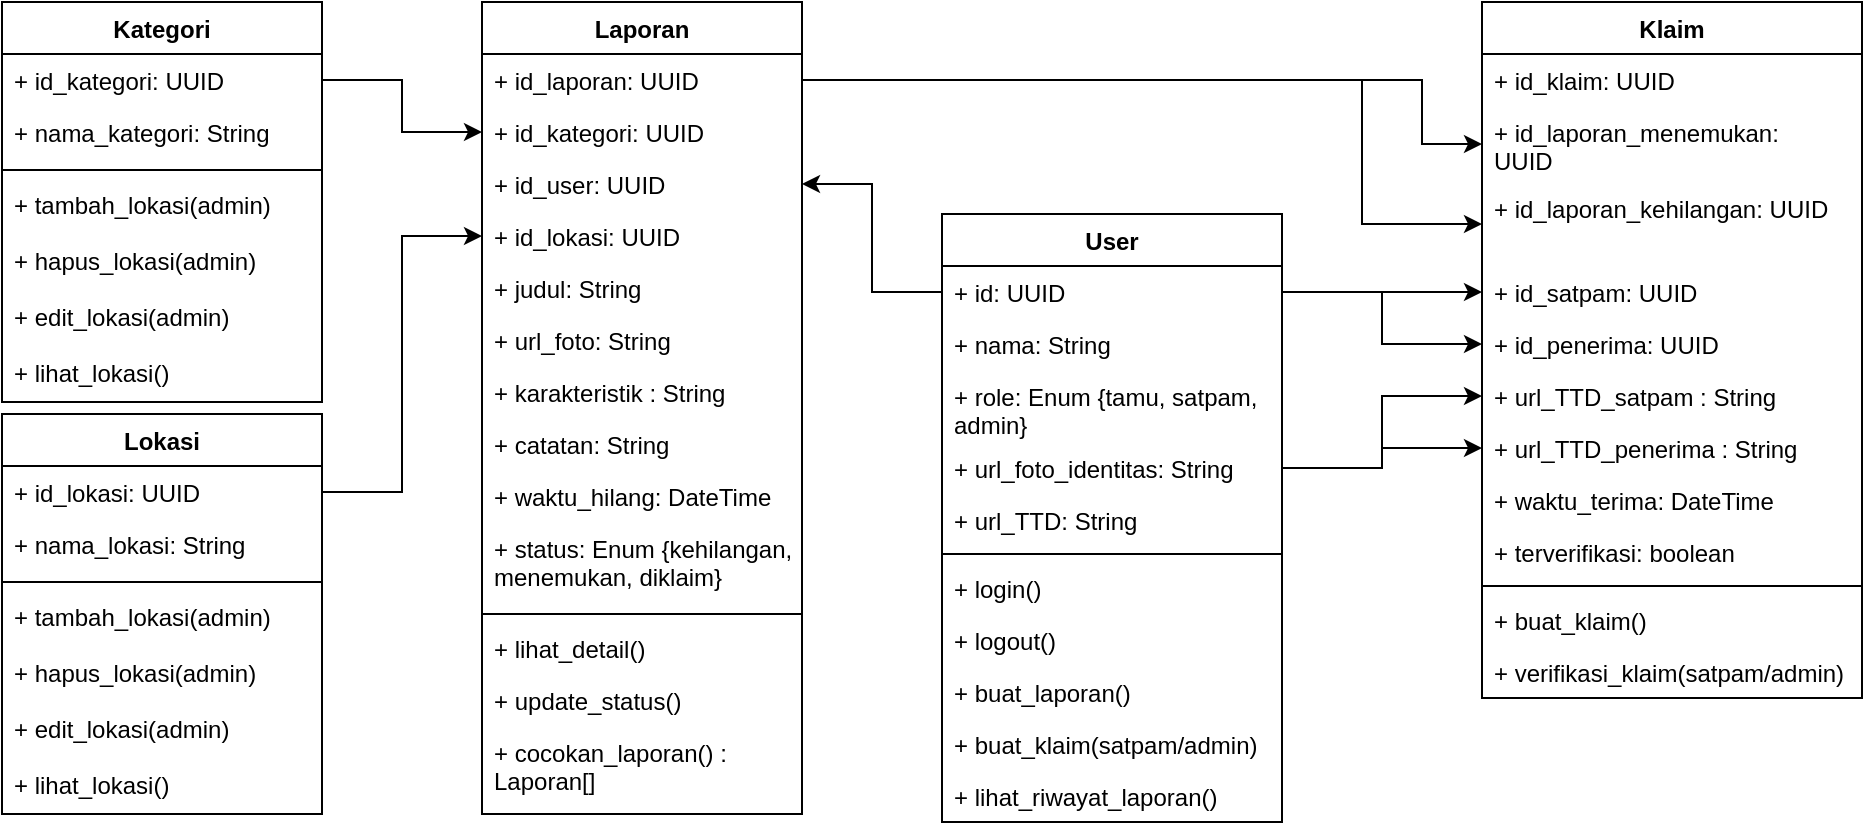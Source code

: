 <mxfile version="27.0.1">
  <diagram name="Page-1" id="TjmCMq-mAK7INyhm6S_j">
    <mxGraphModel dx="2041" dy="1206" grid="1" gridSize="10" guides="1" tooltips="1" connect="1" arrows="1" fold="1" page="1" pageScale="1" pageWidth="850" pageHeight="1100" math="0" shadow="0">
      <root>
        <mxCell id="0" />
        <mxCell id="1" parent="0" />
        <mxCell id="z670AD0B7xjNvymWFnIh-37" value="User" style="swimlane;fontStyle=1;align=center;verticalAlign=top;childLayout=stackLayout;horizontal=1;startSize=26;horizontalStack=0;resizeParent=1;resizeParentMax=0;resizeLast=0;collapsible=1;marginBottom=0;whiteSpace=wrap;html=1;" vertex="1" parent="1">
          <mxGeometry x="300" y="246" width="170" height="304" as="geometry" />
        </mxCell>
        <mxCell id="z670AD0B7xjNvymWFnIh-56" value="+ id: UUID" style="text;strokeColor=none;fillColor=none;align=left;verticalAlign=top;spacingLeft=4;spacingRight=4;overflow=hidden;rotatable=0;points=[[0,0.5],[1,0.5]];portConstraint=eastwest;whiteSpace=wrap;html=1;" vertex="1" parent="z670AD0B7xjNvymWFnIh-37">
          <mxGeometry y="26" width="170" height="26" as="geometry" />
        </mxCell>
        <mxCell id="z670AD0B7xjNvymWFnIh-57" value="+ nama: String" style="text;strokeColor=none;fillColor=none;align=left;verticalAlign=top;spacingLeft=4;spacingRight=4;overflow=hidden;rotatable=0;points=[[0,0.5],[1,0.5]];portConstraint=eastwest;whiteSpace=wrap;html=1;" vertex="1" parent="z670AD0B7xjNvymWFnIh-37">
          <mxGeometry y="52" width="170" height="26" as="geometry" />
        </mxCell>
        <mxCell id="z670AD0B7xjNvymWFnIh-58" value="+ role: Enum {tamu, satpam, admin}" style="text;strokeColor=none;fillColor=none;align=left;verticalAlign=top;spacingLeft=4;spacingRight=4;overflow=hidden;rotatable=0;points=[[0,0.5],[1,0.5]];portConstraint=eastwest;whiteSpace=wrap;html=1;" vertex="1" parent="z670AD0B7xjNvymWFnIh-37">
          <mxGeometry y="78" width="170" height="36" as="geometry" />
        </mxCell>
        <mxCell id="z670AD0B7xjNvymWFnIh-60" value="+ url_foto_identitas: String" style="text;strokeColor=none;fillColor=none;align=left;verticalAlign=top;spacingLeft=4;spacingRight=4;overflow=hidden;rotatable=0;points=[[0,0.5],[1,0.5]];portConstraint=eastwest;whiteSpace=wrap;html=1;" vertex="1" parent="z670AD0B7xjNvymWFnIh-37">
          <mxGeometry y="114" width="170" height="26" as="geometry" />
        </mxCell>
        <mxCell id="z670AD0B7xjNvymWFnIh-133" value="+ url_TTD: String" style="text;strokeColor=none;fillColor=none;align=left;verticalAlign=top;spacingLeft=4;spacingRight=4;overflow=hidden;rotatable=0;points=[[0,0.5],[1,0.5]];portConstraint=eastwest;whiteSpace=wrap;html=1;" vertex="1" parent="z670AD0B7xjNvymWFnIh-37">
          <mxGeometry y="140" width="170" height="26" as="geometry" />
        </mxCell>
        <mxCell id="z670AD0B7xjNvymWFnIh-39" value="" style="line;strokeWidth=1;fillColor=none;align=left;verticalAlign=middle;spacingTop=-1;spacingLeft=3;spacingRight=3;rotatable=0;labelPosition=right;points=[];portConstraint=eastwest;strokeColor=inherit;" vertex="1" parent="z670AD0B7xjNvymWFnIh-37">
          <mxGeometry y="166" width="170" height="8" as="geometry" />
        </mxCell>
        <mxCell id="z670AD0B7xjNvymWFnIh-40" value="+ login()" style="text;strokeColor=none;fillColor=none;align=left;verticalAlign=top;spacingLeft=4;spacingRight=4;overflow=hidden;rotatable=0;points=[[0,0.5],[1,0.5]];portConstraint=eastwest;whiteSpace=wrap;html=1;" vertex="1" parent="z670AD0B7xjNvymWFnIh-37">
          <mxGeometry y="174" width="170" height="26" as="geometry" />
        </mxCell>
        <mxCell id="z670AD0B7xjNvymWFnIh-137" value="+ logout()" style="text;strokeColor=none;fillColor=none;align=left;verticalAlign=top;spacingLeft=4;spacingRight=4;overflow=hidden;rotatable=0;points=[[0,0.5],[1,0.5]];portConstraint=eastwest;whiteSpace=wrap;html=1;" vertex="1" parent="z670AD0B7xjNvymWFnIh-37">
          <mxGeometry y="200" width="170" height="26" as="geometry" />
        </mxCell>
        <mxCell id="z670AD0B7xjNvymWFnIh-161" value="+ buat_laporan()" style="text;strokeColor=none;fillColor=none;align=left;verticalAlign=top;spacingLeft=4;spacingRight=4;overflow=hidden;rotatable=0;points=[[0,0.5],[1,0.5]];portConstraint=eastwest;whiteSpace=wrap;html=1;" vertex="1" parent="z670AD0B7xjNvymWFnIh-37">
          <mxGeometry y="226" width="170" height="26" as="geometry" />
        </mxCell>
        <mxCell id="z670AD0B7xjNvymWFnIh-179" value="+ buat_klaim(satpam/admin)" style="text;strokeColor=none;fillColor=none;align=left;verticalAlign=top;spacingLeft=4;spacingRight=4;overflow=hidden;rotatable=0;points=[[0,0.5],[1,0.5]];portConstraint=eastwest;whiteSpace=wrap;html=1;" vertex="1" parent="z670AD0B7xjNvymWFnIh-37">
          <mxGeometry y="252" width="170" height="26" as="geometry" />
        </mxCell>
        <mxCell id="z670AD0B7xjNvymWFnIh-139" value="+ lihat_riwayat_laporan()" style="text;strokeColor=none;fillColor=none;align=left;verticalAlign=top;spacingLeft=4;spacingRight=4;overflow=hidden;rotatable=0;points=[[0,0.5],[1,0.5]];portConstraint=eastwest;whiteSpace=wrap;html=1;" vertex="1" parent="z670AD0B7xjNvymWFnIh-37">
          <mxGeometry y="278" width="170" height="26" as="geometry" />
        </mxCell>
        <mxCell id="z670AD0B7xjNvymWFnIh-75" value="Laporan" style="swimlane;fontStyle=1;align=center;verticalAlign=top;childLayout=stackLayout;horizontal=1;startSize=26;horizontalStack=0;resizeParent=1;resizeParentMax=0;resizeLast=0;collapsible=1;marginBottom=0;whiteSpace=wrap;html=1;" vertex="1" parent="1">
          <mxGeometry x="70" y="140" width="160" height="406" as="geometry" />
        </mxCell>
        <mxCell id="z670AD0B7xjNvymWFnIh-76" value="+ id_laporan: UUID" style="text;strokeColor=none;fillColor=none;align=left;verticalAlign=top;spacingLeft=4;spacingRight=4;overflow=hidden;rotatable=0;points=[[0,0.5],[1,0.5]];portConstraint=eastwest;whiteSpace=wrap;html=1;" vertex="1" parent="z670AD0B7xjNvymWFnIh-75">
          <mxGeometry y="26" width="160" height="26" as="geometry" />
        </mxCell>
        <mxCell id="z670AD0B7xjNvymWFnIh-78" value="+ id_kategori: UUID" style="text;strokeColor=none;fillColor=none;align=left;verticalAlign=top;spacingLeft=4;spacingRight=4;overflow=hidden;rotatable=0;points=[[0,0.5],[1,0.5]];portConstraint=eastwest;whiteSpace=wrap;html=1;" vertex="1" parent="z670AD0B7xjNvymWFnIh-75">
          <mxGeometry y="52" width="160" height="26" as="geometry" />
        </mxCell>
        <mxCell id="z670AD0B7xjNvymWFnIh-164" value="+ id_user: UUID" style="text;strokeColor=none;fillColor=none;align=left;verticalAlign=top;spacingLeft=4;spacingRight=4;overflow=hidden;rotatable=0;points=[[0,0.5],[1,0.5]];portConstraint=eastwest;whiteSpace=wrap;html=1;" vertex="1" parent="z670AD0B7xjNvymWFnIh-75">
          <mxGeometry y="78" width="160" height="26" as="geometry" />
        </mxCell>
        <mxCell id="z670AD0B7xjNvymWFnIh-80" value="+ id_lokasi: UUID" style="text;strokeColor=none;fillColor=none;align=left;verticalAlign=top;spacingLeft=4;spacingRight=4;overflow=hidden;rotatable=0;points=[[0,0.5],[1,0.5]];portConstraint=eastwest;whiteSpace=wrap;html=1;" vertex="1" parent="z670AD0B7xjNvymWFnIh-75">
          <mxGeometry y="104" width="160" height="26" as="geometry" />
        </mxCell>
        <mxCell id="z670AD0B7xjNvymWFnIh-117" value="+ judul: String" style="text;strokeColor=none;fillColor=none;align=left;verticalAlign=top;spacingLeft=4;spacingRight=4;overflow=hidden;rotatable=0;points=[[0,0.5],[1,0.5]];portConstraint=eastwest;whiteSpace=wrap;html=1;" vertex="1" parent="z670AD0B7xjNvymWFnIh-75">
          <mxGeometry y="130" width="160" height="26" as="geometry" />
        </mxCell>
        <mxCell id="z670AD0B7xjNvymWFnIh-97" value="+ url_foto: String" style="text;strokeColor=none;fillColor=none;align=left;verticalAlign=top;spacingLeft=4;spacingRight=4;overflow=hidden;rotatable=0;points=[[0,0.5],[1,0.5]];portConstraint=eastwest;whiteSpace=wrap;html=1;" vertex="1" parent="z670AD0B7xjNvymWFnIh-75">
          <mxGeometry y="156" width="160" height="26" as="geometry" />
        </mxCell>
        <mxCell id="z670AD0B7xjNvymWFnIh-77" value="+ karakteristik&amp;nbsp;: String" style="text;strokeColor=none;fillColor=none;align=left;verticalAlign=top;spacingLeft=4;spacingRight=4;overflow=hidden;rotatable=0;points=[[0,0.5],[1,0.5]];portConstraint=eastwest;whiteSpace=wrap;html=1;" vertex="1" parent="z670AD0B7xjNvymWFnIh-75">
          <mxGeometry y="182" width="160" height="26" as="geometry" />
        </mxCell>
        <mxCell id="z670AD0B7xjNvymWFnIh-81" value="+ catatan: String" style="text;strokeColor=none;fillColor=none;align=left;verticalAlign=top;spacingLeft=4;spacingRight=4;overflow=hidden;rotatable=0;points=[[0,0.5],[1,0.5]];portConstraint=eastwest;whiteSpace=wrap;html=1;" vertex="1" parent="z670AD0B7xjNvymWFnIh-75">
          <mxGeometry y="208" width="160" height="26" as="geometry" />
        </mxCell>
        <mxCell id="z670AD0B7xjNvymWFnIh-116" value="+ waktu_hilang: DateTime" style="text;strokeColor=none;fillColor=none;align=left;verticalAlign=top;spacingLeft=4;spacingRight=4;overflow=hidden;rotatable=0;points=[[0,0.5],[1,0.5]];portConstraint=eastwest;whiteSpace=wrap;html=1;" vertex="1" parent="z670AD0B7xjNvymWFnIh-75">
          <mxGeometry y="234" width="160" height="26" as="geometry" />
        </mxCell>
        <mxCell id="z670AD0B7xjNvymWFnIh-83" value="+ status: Enum {kehilangan, menemukan, diklaim&lt;span style=&quot;background-color: transparent; color: light-dark(rgb(0, 0, 0), rgb(255, 255, 255));&quot;&gt;}&lt;/span&gt;" style="text;strokeColor=none;fillColor=none;align=left;verticalAlign=top;spacingLeft=4;spacingRight=4;overflow=hidden;rotatable=0;points=[[0,0.5],[1,0.5]];portConstraint=eastwest;whiteSpace=wrap;html=1;" vertex="1" parent="z670AD0B7xjNvymWFnIh-75">
          <mxGeometry y="260" width="160" height="42" as="geometry" />
        </mxCell>
        <mxCell id="z670AD0B7xjNvymWFnIh-84" value="" style="line;strokeWidth=1;fillColor=none;align=left;verticalAlign=middle;spacingTop=-1;spacingLeft=3;spacingRight=3;rotatable=0;labelPosition=right;points=[];portConstraint=eastwest;strokeColor=inherit;" vertex="1" parent="z670AD0B7xjNvymWFnIh-75">
          <mxGeometry y="302" width="160" height="8" as="geometry" />
        </mxCell>
        <mxCell id="z670AD0B7xjNvymWFnIh-140" value="+ lihat_detail()" style="text;strokeColor=none;fillColor=none;align=left;verticalAlign=top;spacingLeft=4;spacingRight=4;overflow=hidden;rotatable=0;points=[[0,0.5],[1,0.5]];portConstraint=eastwest;whiteSpace=wrap;html=1;" vertex="1" parent="z670AD0B7xjNvymWFnIh-75">
          <mxGeometry y="310" width="160" height="26" as="geometry" />
        </mxCell>
        <mxCell id="z670AD0B7xjNvymWFnIh-141" value="+ update_status()" style="text;strokeColor=none;fillColor=none;align=left;verticalAlign=top;spacingLeft=4;spacingRight=4;overflow=hidden;rotatable=0;points=[[0,0.5],[1,0.5]];portConstraint=eastwest;whiteSpace=wrap;html=1;" vertex="1" parent="z670AD0B7xjNvymWFnIh-75">
          <mxGeometry y="336" width="160" height="26" as="geometry" />
        </mxCell>
        <mxCell id="z670AD0B7xjNvymWFnIh-142" value="+ cocokan_laporan() : Laporan[]" style="text;strokeColor=none;fillColor=none;align=left;verticalAlign=top;spacingLeft=4;spacingRight=4;overflow=hidden;rotatable=0;points=[[0,0.5],[1,0.5]];portConstraint=eastwest;whiteSpace=wrap;html=1;" vertex="1" parent="z670AD0B7xjNvymWFnIh-75">
          <mxGeometry y="362" width="160" height="44" as="geometry" />
        </mxCell>
        <mxCell id="z670AD0B7xjNvymWFnIh-99" value="Kategori" style="swimlane;fontStyle=1;align=center;verticalAlign=top;childLayout=stackLayout;horizontal=1;startSize=26;horizontalStack=0;resizeParent=1;resizeParentMax=0;resizeLast=0;collapsible=1;marginBottom=0;whiteSpace=wrap;html=1;" vertex="1" parent="1">
          <mxGeometry x="-170" y="140" width="160" height="200" as="geometry" />
        </mxCell>
        <mxCell id="z670AD0B7xjNvymWFnIh-100" value="+ id_kategori: UUID" style="text;strokeColor=none;fillColor=none;align=left;verticalAlign=top;spacingLeft=4;spacingRight=4;overflow=hidden;rotatable=0;points=[[0,0.5],[1,0.5]];portConstraint=eastwest;whiteSpace=wrap;html=1;" vertex="1" parent="z670AD0B7xjNvymWFnIh-99">
          <mxGeometry y="26" width="160" height="26" as="geometry" />
        </mxCell>
        <mxCell id="z670AD0B7xjNvymWFnIh-106" value="+ nama_kategori: String" style="text;strokeColor=none;fillColor=none;align=left;verticalAlign=top;spacingLeft=4;spacingRight=4;overflow=hidden;rotatable=0;points=[[0,0.5],[1,0.5]];portConstraint=eastwest;whiteSpace=wrap;html=1;" vertex="1" parent="z670AD0B7xjNvymWFnIh-99">
          <mxGeometry y="52" width="160" height="28" as="geometry" />
        </mxCell>
        <mxCell id="z670AD0B7xjNvymWFnIh-107" value="" style="line;strokeWidth=1;fillColor=none;align=left;verticalAlign=middle;spacingTop=-1;spacingLeft=3;spacingRight=3;rotatable=0;labelPosition=right;points=[];portConstraint=eastwest;strokeColor=inherit;" vertex="1" parent="z670AD0B7xjNvymWFnIh-99">
          <mxGeometry y="80" width="160" height="8" as="geometry" />
        </mxCell>
        <mxCell id="z670AD0B7xjNvymWFnIh-157" value="+ tambah_lokasi(admin)" style="text;strokeColor=none;fillColor=none;align=left;verticalAlign=top;spacingLeft=4;spacingRight=4;overflow=hidden;rotatable=0;points=[[0,0.5],[1,0.5]];portConstraint=eastwest;whiteSpace=wrap;html=1;" vertex="1" parent="z670AD0B7xjNvymWFnIh-99">
          <mxGeometry y="88" width="160" height="28" as="geometry" />
        </mxCell>
        <mxCell id="z670AD0B7xjNvymWFnIh-154" value="+ hapus_lokasi(admin)" style="text;strokeColor=none;fillColor=none;align=left;verticalAlign=top;spacingLeft=4;spacingRight=4;overflow=hidden;rotatable=0;points=[[0,0.5],[1,0.5]];portConstraint=eastwest;whiteSpace=wrap;html=1;" vertex="1" parent="z670AD0B7xjNvymWFnIh-99">
          <mxGeometry y="116" width="160" height="28" as="geometry" />
        </mxCell>
        <mxCell id="z670AD0B7xjNvymWFnIh-156" value="+ edit_lokasi(admin)" style="text;strokeColor=none;fillColor=none;align=left;verticalAlign=top;spacingLeft=4;spacingRight=4;overflow=hidden;rotatable=0;points=[[0,0.5],[1,0.5]];portConstraint=eastwest;whiteSpace=wrap;html=1;" vertex="1" parent="z670AD0B7xjNvymWFnIh-99">
          <mxGeometry y="144" width="160" height="28" as="geometry" />
        </mxCell>
        <mxCell id="z670AD0B7xjNvymWFnIh-155" value="+ lihat_lokasi()" style="text;strokeColor=none;fillColor=none;align=left;verticalAlign=top;spacingLeft=4;spacingRight=4;overflow=hidden;rotatable=0;points=[[0,0.5],[1,0.5]];portConstraint=eastwest;whiteSpace=wrap;html=1;" vertex="1" parent="z670AD0B7xjNvymWFnIh-99">
          <mxGeometry y="172" width="160" height="28" as="geometry" />
        </mxCell>
        <mxCell id="z670AD0B7xjNvymWFnIh-111" value="Lokasi" style="swimlane;fontStyle=1;align=center;verticalAlign=top;childLayout=stackLayout;horizontal=1;startSize=26;horizontalStack=0;resizeParent=1;resizeParentMax=0;resizeLast=0;collapsible=1;marginBottom=0;whiteSpace=wrap;html=1;" vertex="1" parent="1">
          <mxGeometry x="-170" y="346" width="160" height="200" as="geometry" />
        </mxCell>
        <mxCell id="z670AD0B7xjNvymWFnIh-112" value="+ id_lokasi: UUID" style="text;strokeColor=none;fillColor=none;align=left;verticalAlign=top;spacingLeft=4;spacingRight=4;overflow=hidden;rotatable=0;points=[[0,0.5],[1,0.5]];portConstraint=eastwest;whiteSpace=wrap;html=1;" vertex="1" parent="z670AD0B7xjNvymWFnIh-111">
          <mxGeometry y="26" width="160" height="26" as="geometry" />
        </mxCell>
        <mxCell id="z670AD0B7xjNvymWFnIh-113" value="+ nama_lokasi: String" style="text;strokeColor=none;fillColor=none;align=left;verticalAlign=top;spacingLeft=4;spacingRight=4;overflow=hidden;rotatable=0;points=[[0,0.5],[1,0.5]];portConstraint=eastwest;whiteSpace=wrap;html=1;" vertex="1" parent="z670AD0B7xjNvymWFnIh-111">
          <mxGeometry y="52" width="160" height="28" as="geometry" />
        </mxCell>
        <mxCell id="z670AD0B7xjNvymWFnIh-114" value="" style="line;strokeWidth=1;fillColor=none;align=left;verticalAlign=middle;spacingTop=-1;spacingLeft=3;spacingRight=3;rotatable=0;labelPosition=right;points=[];portConstraint=eastwest;strokeColor=inherit;" vertex="1" parent="z670AD0B7xjNvymWFnIh-111">
          <mxGeometry y="80" width="160" height="8" as="geometry" />
        </mxCell>
        <mxCell id="z670AD0B7xjNvymWFnIh-145" value="+ tambah_lokasi(admin)" style="text;strokeColor=none;fillColor=none;align=left;verticalAlign=top;spacingLeft=4;spacingRight=4;overflow=hidden;rotatable=0;points=[[0,0.5],[1,0.5]];portConstraint=eastwest;whiteSpace=wrap;html=1;" vertex="1" parent="z670AD0B7xjNvymWFnIh-111">
          <mxGeometry y="88" width="160" height="28" as="geometry" />
        </mxCell>
        <mxCell id="z670AD0B7xjNvymWFnIh-148" value="+ hapus_lokasi(admin)" style="text;strokeColor=none;fillColor=none;align=left;verticalAlign=top;spacingLeft=4;spacingRight=4;overflow=hidden;rotatable=0;points=[[0,0.5],[1,0.5]];portConstraint=eastwest;whiteSpace=wrap;html=1;" vertex="1" parent="z670AD0B7xjNvymWFnIh-111">
          <mxGeometry y="116" width="160" height="28" as="geometry" />
        </mxCell>
        <mxCell id="z670AD0B7xjNvymWFnIh-146" value="+ edit_lokasi(admin)" style="text;strokeColor=none;fillColor=none;align=left;verticalAlign=top;spacingLeft=4;spacingRight=4;overflow=hidden;rotatable=0;points=[[0,0.5],[1,0.5]];portConstraint=eastwest;whiteSpace=wrap;html=1;" vertex="1" parent="z670AD0B7xjNvymWFnIh-111">
          <mxGeometry y="144" width="160" height="28" as="geometry" />
        </mxCell>
        <mxCell id="z670AD0B7xjNvymWFnIh-147" value="+ lihat_lokasi()" style="text;strokeColor=none;fillColor=none;align=left;verticalAlign=top;spacingLeft=4;spacingRight=4;overflow=hidden;rotatable=0;points=[[0,0.5],[1,0.5]];portConstraint=eastwest;whiteSpace=wrap;html=1;" vertex="1" parent="z670AD0B7xjNvymWFnIh-111">
          <mxGeometry y="172" width="160" height="28" as="geometry" />
        </mxCell>
        <mxCell id="z670AD0B7xjNvymWFnIh-118" value="Klaim" style="swimlane;fontStyle=1;align=center;verticalAlign=top;childLayout=stackLayout;horizontal=1;startSize=26;horizontalStack=0;resizeParent=1;resizeParentMax=0;resizeLast=0;collapsible=1;marginBottom=0;whiteSpace=wrap;html=1;" vertex="1" parent="1">
          <mxGeometry x="570" y="140" width="190" height="348" as="geometry" />
        </mxCell>
        <mxCell id="z670AD0B7xjNvymWFnIh-119" value="+ id_klaim: UUID" style="text;strokeColor=none;fillColor=none;align=left;verticalAlign=top;spacingLeft=4;spacingRight=4;overflow=hidden;rotatable=0;points=[[0,0.5],[1,0.5]];portConstraint=eastwest;whiteSpace=wrap;html=1;" vertex="1" parent="z670AD0B7xjNvymWFnIh-118">
          <mxGeometry y="26" width="190" height="26" as="geometry" />
        </mxCell>
        <mxCell id="z670AD0B7xjNvymWFnIh-120" value="+ id_laporan_menemukan:&lt;div&gt;UUID&lt;/div&gt;" style="text;strokeColor=none;fillColor=none;align=left;verticalAlign=top;spacingLeft=4;spacingRight=4;overflow=hidden;rotatable=0;points=[[0,0.5],[1,0.5]];portConstraint=eastwest;whiteSpace=wrap;html=1;" vertex="1" parent="z670AD0B7xjNvymWFnIh-118">
          <mxGeometry y="52" width="190" height="38" as="geometry" />
        </mxCell>
        <mxCell id="z670AD0B7xjNvymWFnIh-132" value="+ id_laporan_kehilangan: UUID" style="text;strokeColor=none;fillColor=none;align=left;verticalAlign=top;spacingLeft=4;spacingRight=4;overflow=hidden;rotatable=0;points=[[0,0.5],[1,0.5]];portConstraint=eastwest;whiteSpace=wrap;html=1;" vertex="1" parent="z670AD0B7xjNvymWFnIh-118">
          <mxGeometry y="90" width="190" height="42" as="geometry" />
        </mxCell>
        <mxCell id="z670AD0B7xjNvymWFnIh-121" value="+ id_satpam: UUID" style="text;strokeColor=none;fillColor=none;align=left;verticalAlign=top;spacingLeft=4;spacingRight=4;overflow=hidden;rotatable=0;points=[[0,0.5],[1,0.5]];portConstraint=eastwest;whiteSpace=wrap;html=1;" vertex="1" parent="z670AD0B7xjNvymWFnIh-118">
          <mxGeometry y="132" width="190" height="26" as="geometry" />
        </mxCell>
        <mxCell id="z670AD0B7xjNvymWFnIh-122" value="+ id_penerima: UUID" style="text;strokeColor=none;fillColor=none;align=left;verticalAlign=top;spacingLeft=4;spacingRight=4;overflow=hidden;rotatable=0;points=[[0,0.5],[1,0.5]];portConstraint=eastwest;whiteSpace=wrap;html=1;" vertex="1" parent="z670AD0B7xjNvymWFnIh-118">
          <mxGeometry y="158" width="190" height="26" as="geometry" />
        </mxCell>
        <mxCell id="z670AD0B7xjNvymWFnIh-124" value="+ url_TTD_satpam : String" style="text;strokeColor=none;fillColor=none;align=left;verticalAlign=top;spacingLeft=4;spacingRight=4;overflow=hidden;rotatable=0;points=[[0,0.5],[1,0.5]];portConstraint=eastwest;whiteSpace=wrap;html=1;" vertex="1" parent="z670AD0B7xjNvymWFnIh-118">
          <mxGeometry y="184" width="190" height="26" as="geometry" />
        </mxCell>
        <mxCell id="z670AD0B7xjNvymWFnIh-134" value="+ url_TTD_penerima : String" style="text;strokeColor=none;fillColor=none;align=left;verticalAlign=top;spacingLeft=4;spacingRight=4;overflow=hidden;rotatable=0;points=[[0,0.5],[1,0.5]];portConstraint=eastwest;whiteSpace=wrap;html=1;" vertex="1" parent="z670AD0B7xjNvymWFnIh-118">
          <mxGeometry y="210" width="190" height="26" as="geometry" />
        </mxCell>
        <mxCell id="z670AD0B7xjNvymWFnIh-123" value="+ waktu_terima: DateTime" style="text;strokeColor=none;fillColor=none;align=left;verticalAlign=top;spacingLeft=4;spacingRight=4;overflow=hidden;rotatable=0;points=[[0,0.5],[1,0.5]];portConstraint=eastwest;whiteSpace=wrap;html=1;" vertex="1" parent="z670AD0B7xjNvymWFnIh-118">
          <mxGeometry y="236" width="190" height="26" as="geometry" />
        </mxCell>
        <mxCell id="z670AD0B7xjNvymWFnIh-153" value="+ terverifikasi: boolean" style="text;strokeColor=none;fillColor=none;align=left;verticalAlign=top;spacingLeft=4;spacingRight=4;overflow=hidden;rotatable=0;points=[[0,0.5],[1,0.5]];portConstraint=eastwest;whiteSpace=wrap;html=1;" vertex="1" parent="z670AD0B7xjNvymWFnIh-118">
          <mxGeometry y="262" width="190" height="26" as="geometry" />
        </mxCell>
        <mxCell id="z670AD0B7xjNvymWFnIh-128" value="" style="line;strokeWidth=1;fillColor=none;align=left;verticalAlign=middle;spacingTop=-1;spacingLeft=3;spacingRight=3;rotatable=0;labelPosition=right;points=[];portConstraint=eastwest;strokeColor=inherit;" vertex="1" parent="z670AD0B7xjNvymWFnIh-118">
          <mxGeometry y="288" width="190" height="8" as="geometry" />
        </mxCell>
        <mxCell id="z670AD0B7xjNvymWFnIh-151" value="+ buat_klaim()" style="text;strokeColor=none;fillColor=none;align=left;verticalAlign=top;spacingLeft=4;spacingRight=4;overflow=hidden;rotatable=0;points=[[0,0.5],[1,0.5]];portConstraint=eastwest;whiteSpace=wrap;html=1;" vertex="1" parent="z670AD0B7xjNvymWFnIh-118">
          <mxGeometry y="296" width="190" height="26" as="geometry" />
        </mxCell>
        <mxCell id="z670AD0B7xjNvymWFnIh-152" value="+ verifikasi_klaim(satpam/admin)" style="text;strokeColor=none;fillColor=none;align=left;verticalAlign=top;spacingLeft=4;spacingRight=4;overflow=hidden;rotatable=0;points=[[0,0.5],[1,0.5]];portConstraint=eastwest;whiteSpace=wrap;html=1;" vertex="1" parent="z670AD0B7xjNvymWFnIh-118">
          <mxGeometry y="322" width="190" height="26" as="geometry" />
        </mxCell>
        <mxCell id="z670AD0B7xjNvymWFnIh-170" style="edgeStyle=orthogonalEdgeStyle;rounded=0;orthogonalLoop=1;jettySize=auto;html=1;" edge="1" parent="1" source="z670AD0B7xjNvymWFnIh-76" target="z670AD0B7xjNvymWFnIh-120">
          <mxGeometry relative="1" as="geometry">
            <Array as="points">
              <mxPoint x="540" y="179" />
              <mxPoint x="540" y="211" />
            </Array>
          </mxGeometry>
        </mxCell>
        <mxCell id="z670AD0B7xjNvymWFnIh-171" style="edgeStyle=orthogonalEdgeStyle;rounded=0;orthogonalLoop=1;jettySize=auto;html=1;" edge="1" parent="1" source="z670AD0B7xjNvymWFnIh-76" target="z670AD0B7xjNvymWFnIh-132">
          <mxGeometry relative="1" as="geometry">
            <Array as="points">
              <mxPoint x="510" y="179" />
              <mxPoint x="510" y="251" />
            </Array>
          </mxGeometry>
        </mxCell>
        <mxCell id="z670AD0B7xjNvymWFnIh-172" style="edgeStyle=orthogonalEdgeStyle;rounded=0;orthogonalLoop=1;jettySize=auto;html=1;" edge="1" parent="1" source="z670AD0B7xjNvymWFnIh-56" target="z670AD0B7xjNvymWFnIh-164">
          <mxGeometry relative="1" as="geometry" />
        </mxCell>
        <mxCell id="z670AD0B7xjNvymWFnIh-174" style="edgeStyle=orthogonalEdgeStyle;rounded=0;orthogonalLoop=1;jettySize=auto;html=1;" edge="1" parent="1" source="z670AD0B7xjNvymWFnIh-112" target="z670AD0B7xjNvymWFnIh-80">
          <mxGeometry relative="1" as="geometry" />
        </mxCell>
        <mxCell id="z670AD0B7xjNvymWFnIh-178" style="edgeStyle=orthogonalEdgeStyle;rounded=0;orthogonalLoop=1;jettySize=auto;html=1;" edge="1" parent="1" source="z670AD0B7xjNvymWFnIh-100" target="z670AD0B7xjNvymWFnIh-78">
          <mxGeometry relative="1" as="geometry" />
        </mxCell>
        <mxCell id="z670AD0B7xjNvymWFnIh-182" style="edgeStyle=orthogonalEdgeStyle;rounded=0;orthogonalLoop=1;jettySize=auto;html=1;" edge="1" parent="1" source="z670AD0B7xjNvymWFnIh-56" target="z670AD0B7xjNvymWFnIh-121">
          <mxGeometry relative="1" as="geometry" />
        </mxCell>
        <mxCell id="z670AD0B7xjNvymWFnIh-183" style="edgeStyle=orthogonalEdgeStyle;rounded=0;orthogonalLoop=1;jettySize=auto;html=1;" edge="1" parent="1" source="z670AD0B7xjNvymWFnIh-56" target="z670AD0B7xjNvymWFnIh-122">
          <mxGeometry relative="1" as="geometry" />
        </mxCell>
        <mxCell id="z670AD0B7xjNvymWFnIh-184" style="edgeStyle=orthogonalEdgeStyle;rounded=0;orthogonalLoop=1;jettySize=auto;html=1;entryX=0;entryY=0.5;entryDx=0;entryDy=0;" edge="1" parent="1" source="z670AD0B7xjNvymWFnIh-60" target="z670AD0B7xjNvymWFnIh-124">
          <mxGeometry relative="1" as="geometry" />
        </mxCell>
        <mxCell id="z670AD0B7xjNvymWFnIh-185" style="edgeStyle=orthogonalEdgeStyle;rounded=0;orthogonalLoop=1;jettySize=auto;html=1;" edge="1" parent="1" source="z670AD0B7xjNvymWFnIh-60" target="z670AD0B7xjNvymWFnIh-134">
          <mxGeometry relative="1" as="geometry" />
        </mxCell>
      </root>
    </mxGraphModel>
  </diagram>
</mxfile>
